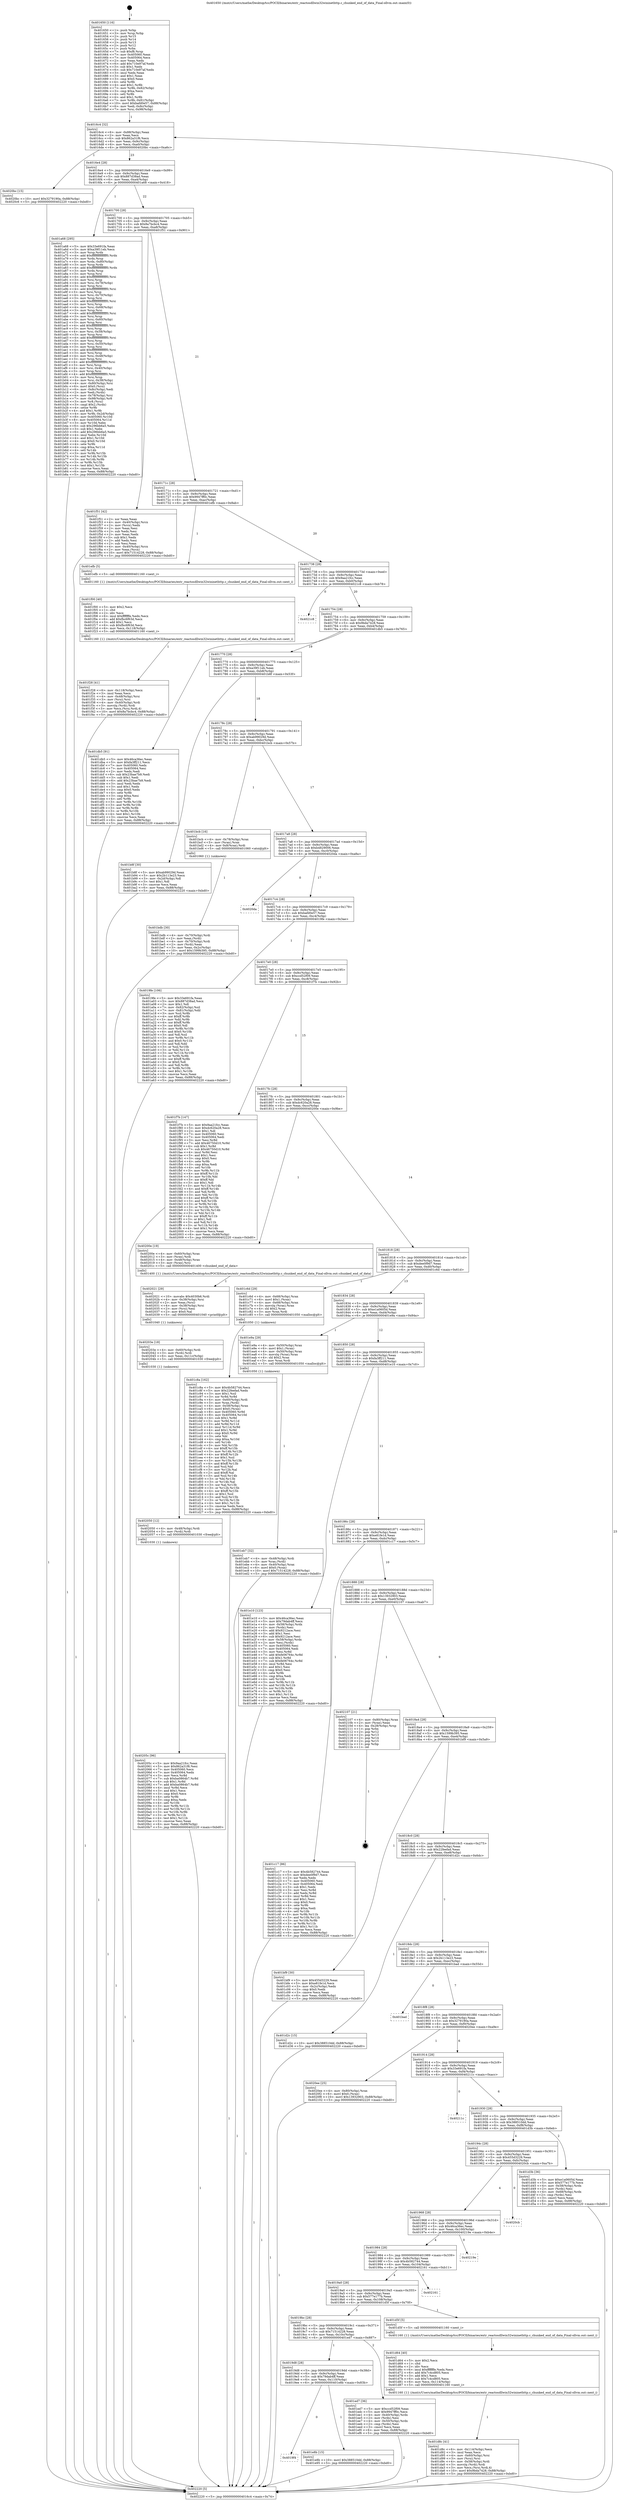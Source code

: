 digraph "0x401650" {
  label = "0x401650 (/mnt/c/Users/mathe/Desktop/tcc/POCII/binaries/extr_reactosdllwin32wininethttp.c_chunked_end_of_data_Final-ollvm.out::main(0))"
  labelloc = "t"
  node[shape=record]

  Entry [label="",width=0.3,height=0.3,shape=circle,fillcolor=black,style=filled]
  "0x4016c4" [label="{
     0x4016c4 [32]\l
     | [instrs]\l
     &nbsp;&nbsp;0x4016c4 \<+6\>: mov -0x88(%rbp),%eax\l
     &nbsp;&nbsp;0x4016ca \<+2\>: mov %eax,%ecx\l
     &nbsp;&nbsp;0x4016cc \<+6\>: sub $0x862a31f6,%ecx\l
     &nbsp;&nbsp;0x4016d2 \<+6\>: mov %eax,-0x9c(%rbp)\l
     &nbsp;&nbsp;0x4016d8 \<+6\>: mov %ecx,-0xa0(%rbp)\l
     &nbsp;&nbsp;0x4016de \<+6\>: je 00000000004020bc \<main+0xa6c\>\l
  }"]
  "0x4020bc" [label="{
     0x4020bc [15]\l
     | [instrs]\l
     &nbsp;&nbsp;0x4020bc \<+10\>: movl $0x3279190a,-0x88(%rbp)\l
     &nbsp;&nbsp;0x4020c6 \<+5\>: jmp 0000000000402220 \<main+0xbd0\>\l
  }"]
  "0x4016e4" [label="{
     0x4016e4 [28]\l
     | [instrs]\l
     &nbsp;&nbsp;0x4016e4 \<+5\>: jmp 00000000004016e9 \<main+0x99\>\l
     &nbsp;&nbsp;0x4016e9 \<+6\>: mov -0x9c(%rbp),%eax\l
     &nbsp;&nbsp;0x4016ef \<+5\>: sub $0x887d38ad,%eax\l
     &nbsp;&nbsp;0x4016f4 \<+6\>: mov %eax,-0xa4(%rbp)\l
     &nbsp;&nbsp;0x4016fa \<+6\>: je 0000000000401a68 \<main+0x418\>\l
  }"]
  Exit [label="",width=0.3,height=0.3,shape=circle,fillcolor=black,style=filled,peripheries=2]
  "0x401a68" [label="{
     0x401a68 [295]\l
     | [instrs]\l
     &nbsp;&nbsp;0x401a68 \<+5\>: mov $0x33e691fa,%eax\l
     &nbsp;&nbsp;0x401a6d \<+5\>: mov $0xa39f11eb,%ecx\l
     &nbsp;&nbsp;0x401a72 \<+3\>: mov %rsp,%rdx\l
     &nbsp;&nbsp;0x401a75 \<+4\>: add $0xfffffffffffffff0,%rdx\l
     &nbsp;&nbsp;0x401a79 \<+3\>: mov %rdx,%rsp\l
     &nbsp;&nbsp;0x401a7c \<+4\>: mov %rdx,-0x80(%rbp)\l
     &nbsp;&nbsp;0x401a80 \<+3\>: mov %rsp,%rdx\l
     &nbsp;&nbsp;0x401a83 \<+4\>: add $0xfffffffffffffff0,%rdx\l
     &nbsp;&nbsp;0x401a87 \<+3\>: mov %rdx,%rsp\l
     &nbsp;&nbsp;0x401a8a \<+3\>: mov %rsp,%rsi\l
     &nbsp;&nbsp;0x401a8d \<+4\>: add $0xfffffffffffffff0,%rsi\l
     &nbsp;&nbsp;0x401a91 \<+3\>: mov %rsi,%rsp\l
     &nbsp;&nbsp;0x401a94 \<+4\>: mov %rsi,-0x78(%rbp)\l
     &nbsp;&nbsp;0x401a98 \<+3\>: mov %rsp,%rsi\l
     &nbsp;&nbsp;0x401a9b \<+4\>: add $0xfffffffffffffff0,%rsi\l
     &nbsp;&nbsp;0x401a9f \<+3\>: mov %rsi,%rsp\l
     &nbsp;&nbsp;0x401aa2 \<+4\>: mov %rsi,-0x70(%rbp)\l
     &nbsp;&nbsp;0x401aa6 \<+3\>: mov %rsp,%rsi\l
     &nbsp;&nbsp;0x401aa9 \<+4\>: add $0xfffffffffffffff0,%rsi\l
     &nbsp;&nbsp;0x401aad \<+3\>: mov %rsi,%rsp\l
     &nbsp;&nbsp;0x401ab0 \<+4\>: mov %rsi,-0x68(%rbp)\l
     &nbsp;&nbsp;0x401ab4 \<+3\>: mov %rsp,%rsi\l
     &nbsp;&nbsp;0x401ab7 \<+4\>: add $0xfffffffffffffff0,%rsi\l
     &nbsp;&nbsp;0x401abb \<+3\>: mov %rsi,%rsp\l
     &nbsp;&nbsp;0x401abe \<+4\>: mov %rsi,-0x60(%rbp)\l
     &nbsp;&nbsp;0x401ac2 \<+3\>: mov %rsp,%rsi\l
     &nbsp;&nbsp;0x401ac5 \<+4\>: add $0xfffffffffffffff0,%rsi\l
     &nbsp;&nbsp;0x401ac9 \<+3\>: mov %rsi,%rsp\l
     &nbsp;&nbsp;0x401acc \<+4\>: mov %rsi,-0x58(%rbp)\l
     &nbsp;&nbsp;0x401ad0 \<+3\>: mov %rsp,%rsi\l
     &nbsp;&nbsp;0x401ad3 \<+4\>: add $0xfffffffffffffff0,%rsi\l
     &nbsp;&nbsp;0x401ad7 \<+3\>: mov %rsi,%rsp\l
     &nbsp;&nbsp;0x401ada \<+4\>: mov %rsi,-0x50(%rbp)\l
     &nbsp;&nbsp;0x401ade \<+3\>: mov %rsp,%rsi\l
     &nbsp;&nbsp;0x401ae1 \<+4\>: add $0xfffffffffffffff0,%rsi\l
     &nbsp;&nbsp;0x401ae5 \<+3\>: mov %rsi,%rsp\l
     &nbsp;&nbsp;0x401ae8 \<+4\>: mov %rsi,-0x48(%rbp)\l
     &nbsp;&nbsp;0x401aec \<+3\>: mov %rsp,%rsi\l
     &nbsp;&nbsp;0x401aef \<+4\>: add $0xfffffffffffffff0,%rsi\l
     &nbsp;&nbsp;0x401af3 \<+3\>: mov %rsi,%rsp\l
     &nbsp;&nbsp;0x401af6 \<+4\>: mov %rsi,-0x40(%rbp)\l
     &nbsp;&nbsp;0x401afa \<+3\>: mov %rsp,%rsi\l
     &nbsp;&nbsp;0x401afd \<+4\>: add $0xfffffffffffffff0,%rsi\l
     &nbsp;&nbsp;0x401b01 \<+3\>: mov %rsi,%rsp\l
     &nbsp;&nbsp;0x401b04 \<+4\>: mov %rsi,-0x38(%rbp)\l
     &nbsp;&nbsp;0x401b08 \<+4\>: mov -0x80(%rbp),%rsi\l
     &nbsp;&nbsp;0x401b0c \<+6\>: movl $0x0,(%rsi)\l
     &nbsp;&nbsp;0x401b12 \<+6\>: mov -0x8c(%rbp),%edi\l
     &nbsp;&nbsp;0x401b18 \<+2\>: mov %edi,(%rdx)\l
     &nbsp;&nbsp;0x401b1a \<+4\>: mov -0x78(%rbp),%rsi\l
     &nbsp;&nbsp;0x401b1e \<+7\>: mov -0x98(%rbp),%r8\l
     &nbsp;&nbsp;0x401b25 \<+3\>: mov %r8,(%rsi)\l
     &nbsp;&nbsp;0x401b28 \<+3\>: cmpl $0x2,(%rdx)\l
     &nbsp;&nbsp;0x401b2b \<+4\>: setne %r9b\l
     &nbsp;&nbsp;0x401b2f \<+4\>: and $0x1,%r9b\l
     &nbsp;&nbsp;0x401b33 \<+4\>: mov %r9b,-0x2d(%rbp)\l
     &nbsp;&nbsp;0x401b37 \<+8\>: mov 0x405060,%r10d\l
     &nbsp;&nbsp;0x401b3f \<+8\>: mov 0x405064,%r11d\l
     &nbsp;&nbsp;0x401b47 \<+3\>: mov %r10d,%ebx\l
     &nbsp;&nbsp;0x401b4a \<+6\>: sub $0x296bb6a5,%ebx\l
     &nbsp;&nbsp;0x401b50 \<+3\>: sub $0x1,%ebx\l
     &nbsp;&nbsp;0x401b53 \<+6\>: add $0x296bb6a5,%ebx\l
     &nbsp;&nbsp;0x401b59 \<+4\>: imul %ebx,%r10d\l
     &nbsp;&nbsp;0x401b5d \<+4\>: and $0x1,%r10d\l
     &nbsp;&nbsp;0x401b61 \<+4\>: cmp $0x0,%r10d\l
     &nbsp;&nbsp;0x401b65 \<+4\>: sete %r9b\l
     &nbsp;&nbsp;0x401b69 \<+4\>: cmp $0xa,%r11d\l
     &nbsp;&nbsp;0x401b6d \<+4\>: setl %r14b\l
     &nbsp;&nbsp;0x401b71 \<+3\>: mov %r9b,%r15b\l
     &nbsp;&nbsp;0x401b74 \<+3\>: and %r14b,%r15b\l
     &nbsp;&nbsp;0x401b77 \<+3\>: xor %r14b,%r9b\l
     &nbsp;&nbsp;0x401b7a \<+3\>: or %r9b,%r15b\l
     &nbsp;&nbsp;0x401b7d \<+4\>: test $0x1,%r15b\l
     &nbsp;&nbsp;0x401b81 \<+3\>: cmovne %ecx,%eax\l
     &nbsp;&nbsp;0x401b84 \<+6\>: mov %eax,-0x88(%rbp)\l
     &nbsp;&nbsp;0x401b8a \<+5\>: jmp 0000000000402220 \<main+0xbd0\>\l
  }"]
  "0x401700" [label="{
     0x401700 [28]\l
     | [instrs]\l
     &nbsp;&nbsp;0x401700 \<+5\>: jmp 0000000000401705 \<main+0xb5\>\l
     &nbsp;&nbsp;0x401705 \<+6\>: mov -0x9c(%rbp),%eax\l
     &nbsp;&nbsp;0x40170b \<+5\>: sub $0x8a7bcbc4,%eax\l
     &nbsp;&nbsp;0x401710 \<+6\>: mov %eax,-0xa8(%rbp)\l
     &nbsp;&nbsp;0x401716 \<+6\>: je 0000000000401f51 \<main+0x901\>\l
  }"]
  "0x40205c" [label="{
     0x40205c [96]\l
     | [instrs]\l
     &nbsp;&nbsp;0x40205c \<+5\>: mov $0x9aa21fcc,%eax\l
     &nbsp;&nbsp;0x402061 \<+5\>: mov $0x862a31f6,%esi\l
     &nbsp;&nbsp;0x402066 \<+7\>: mov 0x405060,%ecx\l
     &nbsp;&nbsp;0x40206d \<+7\>: mov 0x405064,%edx\l
     &nbsp;&nbsp;0x402074 \<+3\>: mov %ecx,%r8d\l
     &nbsp;&nbsp;0x402077 \<+7\>: sub $0xba0864b7,%r8d\l
     &nbsp;&nbsp;0x40207e \<+4\>: sub $0x1,%r8d\l
     &nbsp;&nbsp;0x402082 \<+7\>: add $0xba0864b7,%r8d\l
     &nbsp;&nbsp;0x402089 \<+4\>: imul %r8d,%ecx\l
     &nbsp;&nbsp;0x40208d \<+3\>: and $0x1,%ecx\l
     &nbsp;&nbsp;0x402090 \<+3\>: cmp $0x0,%ecx\l
     &nbsp;&nbsp;0x402093 \<+4\>: sete %r9b\l
     &nbsp;&nbsp;0x402097 \<+3\>: cmp $0xa,%edx\l
     &nbsp;&nbsp;0x40209a \<+4\>: setl %r10b\l
     &nbsp;&nbsp;0x40209e \<+3\>: mov %r9b,%r11b\l
     &nbsp;&nbsp;0x4020a1 \<+3\>: and %r10b,%r11b\l
     &nbsp;&nbsp;0x4020a4 \<+3\>: xor %r10b,%r9b\l
     &nbsp;&nbsp;0x4020a7 \<+3\>: or %r9b,%r11b\l
     &nbsp;&nbsp;0x4020aa \<+4\>: test $0x1,%r11b\l
     &nbsp;&nbsp;0x4020ae \<+3\>: cmovne %esi,%eax\l
     &nbsp;&nbsp;0x4020b1 \<+6\>: mov %eax,-0x88(%rbp)\l
     &nbsp;&nbsp;0x4020b7 \<+5\>: jmp 0000000000402220 \<main+0xbd0\>\l
  }"]
  "0x401f51" [label="{
     0x401f51 [42]\l
     | [instrs]\l
     &nbsp;&nbsp;0x401f51 \<+2\>: xor %eax,%eax\l
     &nbsp;&nbsp;0x401f53 \<+4\>: mov -0x40(%rbp),%rcx\l
     &nbsp;&nbsp;0x401f57 \<+2\>: mov (%rcx),%edx\l
     &nbsp;&nbsp;0x401f59 \<+2\>: mov %eax,%esi\l
     &nbsp;&nbsp;0x401f5b \<+2\>: sub %edx,%esi\l
     &nbsp;&nbsp;0x401f5d \<+2\>: mov %eax,%edx\l
     &nbsp;&nbsp;0x401f5f \<+3\>: sub $0x1,%edx\l
     &nbsp;&nbsp;0x401f62 \<+2\>: add %edx,%esi\l
     &nbsp;&nbsp;0x401f64 \<+2\>: sub %esi,%eax\l
     &nbsp;&nbsp;0x401f66 \<+4\>: mov -0x40(%rbp),%rcx\l
     &nbsp;&nbsp;0x401f6a \<+2\>: mov %eax,(%rcx)\l
     &nbsp;&nbsp;0x401f6c \<+10\>: movl $0x71514228,-0x88(%rbp)\l
     &nbsp;&nbsp;0x401f76 \<+5\>: jmp 0000000000402220 \<main+0xbd0\>\l
  }"]
  "0x40171c" [label="{
     0x40171c [28]\l
     | [instrs]\l
     &nbsp;&nbsp;0x40171c \<+5\>: jmp 0000000000401721 \<main+0xd1\>\l
     &nbsp;&nbsp;0x401721 \<+6\>: mov -0x9c(%rbp),%eax\l
     &nbsp;&nbsp;0x401727 \<+5\>: sub $0x9947ff0c,%eax\l
     &nbsp;&nbsp;0x40172c \<+6\>: mov %eax,-0xac(%rbp)\l
     &nbsp;&nbsp;0x401732 \<+6\>: je 0000000000401efb \<main+0x8ab\>\l
  }"]
  "0x402050" [label="{
     0x402050 [12]\l
     | [instrs]\l
     &nbsp;&nbsp;0x402050 \<+4\>: mov -0x48(%rbp),%rdi\l
     &nbsp;&nbsp;0x402054 \<+3\>: mov (%rdi),%rdi\l
     &nbsp;&nbsp;0x402057 \<+5\>: call 0000000000401030 \<free@plt\>\l
     | [calls]\l
     &nbsp;&nbsp;0x401030 \{1\} (unknown)\l
  }"]
  "0x401efb" [label="{
     0x401efb [5]\l
     | [instrs]\l
     &nbsp;&nbsp;0x401efb \<+5\>: call 0000000000401160 \<next_i\>\l
     | [calls]\l
     &nbsp;&nbsp;0x401160 \{1\} (/mnt/c/Users/mathe/Desktop/tcc/POCII/binaries/extr_reactosdllwin32wininethttp.c_chunked_end_of_data_Final-ollvm.out::next_i)\l
  }"]
  "0x401738" [label="{
     0x401738 [28]\l
     | [instrs]\l
     &nbsp;&nbsp;0x401738 \<+5\>: jmp 000000000040173d \<main+0xed\>\l
     &nbsp;&nbsp;0x40173d \<+6\>: mov -0x9c(%rbp),%eax\l
     &nbsp;&nbsp;0x401743 \<+5\>: sub $0x9aa21fcc,%eax\l
     &nbsp;&nbsp;0x401748 \<+6\>: mov %eax,-0xb0(%rbp)\l
     &nbsp;&nbsp;0x40174e \<+6\>: je 00000000004021c8 \<main+0xb78\>\l
  }"]
  "0x40203e" [label="{
     0x40203e [18]\l
     | [instrs]\l
     &nbsp;&nbsp;0x40203e \<+4\>: mov -0x60(%rbp),%rdi\l
     &nbsp;&nbsp;0x402042 \<+3\>: mov (%rdi),%rdi\l
     &nbsp;&nbsp;0x402045 \<+6\>: mov %eax,-0x11c(%rbp)\l
     &nbsp;&nbsp;0x40204b \<+5\>: call 0000000000401030 \<free@plt\>\l
     | [calls]\l
     &nbsp;&nbsp;0x401030 \{1\} (unknown)\l
  }"]
  "0x4021c8" [label="{
     0x4021c8\l
  }", style=dashed]
  "0x401754" [label="{
     0x401754 [28]\l
     | [instrs]\l
     &nbsp;&nbsp;0x401754 \<+5\>: jmp 0000000000401759 \<main+0x109\>\l
     &nbsp;&nbsp;0x401759 \<+6\>: mov -0x9c(%rbp),%eax\l
     &nbsp;&nbsp;0x40175f \<+5\>: sub $0x9bda7428,%eax\l
     &nbsp;&nbsp;0x401764 \<+6\>: mov %eax,-0xb4(%rbp)\l
     &nbsp;&nbsp;0x40176a \<+6\>: je 0000000000401db5 \<main+0x765\>\l
  }"]
  "0x402021" [label="{
     0x402021 [29]\l
     | [instrs]\l
     &nbsp;&nbsp;0x402021 \<+10\>: movabs $0x4030b6,%rdi\l
     &nbsp;&nbsp;0x40202b \<+4\>: mov -0x38(%rbp),%rsi\l
     &nbsp;&nbsp;0x40202f \<+2\>: mov %eax,(%rsi)\l
     &nbsp;&nbsp;0x402031 \<+4\>: mov -0x38(%rbp),%rsi\l
     &nbsp;&nbsp;0x402035 \<+2\>: mov (%rsi),%esi\l
     &nbsp;&nbsp;0x402037 \<+2\>: mov $0x0,%al\l
     &nbsp;&nbsp;0x402039 \<+5\>: call 0000000000401040 \<printf@plt\>\l
     | [calls]\l
     &nbsp;&nbsp;0x401040 \{1\} (unknown)\l
  }"]
  "0x401db5" [label="{
     0x401db5 [91]\l
     | [instrs]\l
     &nbsp;&nbsp;0x401db5 \<+5\>: mov $0x46ca36ec,%eax\l
     &nbsp;&nbsp;0x401dba \<+5\>: mov $0xfa3ff211,%ecx\l
     &nbsp;&nbsp;0x401dbf \<+7\>: mov 0x405060,%edx\l
     &nbsp;&nbsp;0x401dc6 \<+7\>: mov 0x405064,%esi\l
     &nbsp;&nbsp;0x401dcd \<+2\>: mov %edx,%edi\l
     &nbsp;&nbsp;0x401dcf \<+6\>: sub $0x23bae7b9,%edi\l
     &nbsp;&nbsp;0x401dd5 \<+3\>: sub $0x1,%edi\l
     &nbsp;&nbsp;0x401dd8 \<+6\>: add $0x23bae7b9,%edi\l
     &nbsp;&nbsp;0x401dde \<+3\>: imul %edi,%edx\l
     &nbsp;&nbsp;0x401de1 \<+3\>: and $0x1,%edx\l
     &nbsp;&nbsp;0x401de4 \<+3\>: cmp $0x0,%edx\l
     &nbsp;&nbsp;0x401de7 \<+4\>: sete %r8b\l
     &nbsp;&nbsp;0x401deb \<+3\>: cmp $0xa,%esi\l
     &nbsp;&nbsp;0x401dee \<+4\>: setl %r9b\l
     &nbsp;&nbsp;0x401df2 \<+3\>: mov %r8b,%r10b\l
     &nbsp;&nbsp;0x401df5 \<+3\>: and %r9b,%r10b\l
     &nbsp;&nbsp;0x401df8 \<+3\>: xor %r9b,%r8b\l
     &nbsp;&nbsp;0x401dfb \<+3\>: or %r8b,%r10b\l
     &nbsp;&nbsp;0x401dfe \<+4\>: test $0x1,%r10b\l
     &nbsp;&nbsp;0x401e02 \<+3\>: cmovne %ecx,%eax\l
     &nbsp;&nbsp;0x401e05 \<+6\>: mov %eax,-0x88(%rbp)\l
     &nbsp;&nbsp;0x401e0b \<+5\>: jmp 0000000000402220 \<main+0xbd0\>\l
  }"]
  "0x401770" [label="{
     0x401770 [28]\l
     | [instrs]\l
     &nbsp;&nbsp;0x401770 \<+5\>: jmp 0000000000401775 \<main+0x125\>\l
     &nbsp;&nbsp;0x401775 \<+6\>: mov -0x9c(%rbp),%eax\l
     &nbsp;&nbsp;0x40177b \<+5\>: sub $0xa39f11eb,%eax\l
     &nbsp;&nbsp;0x401780 \<+6\>: mov %eax,-0xb8(%rbp)\l
     &nbsp;&nbsp;0x401786 \<+6\>: je 0000000000401b8f \<main+0x53f\>\l
  }"]
  "0x401f28" [label="{
     0x401f28 [41]\l
     | [instrs]\l
     &nbsp;&nbsp;0x401f28 \<+6\>: mov -0x118(%rbp),%ecx\l
     &nbsp;&nbsp;0x401f2e \<+3\>: imul %eax,%ecx\l
     &nbsp;&nbsp;0x401f31 \<+4\>: mov -0x48(%rbp),%rsi\l
     &nbsp;&nbsp;0x401f35 \<+3\>: mov (%rsi),%rsi\l
     &nbsp;&nbsp;0x401f38 \<+4\>: mov -0x40(%rbp),%rdi\l
     &nbsp;&nbsp;0x401f3c \<+3\>: movslq (%rdi),%rdi\l
     &nbsp;&nbsp;0x401f3f \<+3\>: mov %ecx,(%rsi,%rdi,4)\l
     &nbsp;&nbsp;0x401f42 \<+10\>: movl $0x8a7bcbc4,-0x88(%rbp)\l
     &nbsp;&nbsp;0x401f4c \<+5\>: jmp 0000000000402220 \<main+0xbd0\>\l
  }"]
  "0x401b8f" [label="{
     0x401b8f [30]\l
     | [instrs]\l
     &nbsp;&nbsp;0x401b8f \<+5\>: mov $0xab99029d,%eax\l
     &nbsp;&nbsp;0x401b94 \<+5\>: mov $0x2b113e23,%ecx\l
     &nbsp;&nbsp;0x401b99 \<+3\>: mov -0x2d(%rbp),%dl\l
     &nbsp;&nbsp;0x401b9c \<+3\>: test $0x1,%dl\l
     &nbsp;&nbsp;0x401b9f \<+3\>: cmovne %ecx,%eax\l
     &nbsp;&nbsp;0x401ba2 \<+6\>: mov %eax,-0x88(%rbp)\l
     &nbsp;&nbsp;0x401ba8 \<+5\>: jmp 0000000000402220 \<main+0xbd0\>\l
  }"]
  "0x40178c" [label="{
     0x40178c [28]\l
     | [instrs]\l
     &nbsp;&nbsp;0x40178c \<+5\>: jmp 0000000000401791 \<main+0x141\>\l
     &nbsp;&nbsp;0x401791 \<+6\>: mov -0x9c(%rbp),%eax\l
     &nbsp;&nbsp;0x401797 \<+5\>: sub $0xab99029d,%eax\l
     &nbsp;&nbsp;0x40179c \<+6\>: mov %eax,-0xbc(%rbp)\l
     &nbsp;&nbsp;0x4017a2 \<+6\>: je 0000000000401bcb \<main+0x57b\>\l
  }"]
  "0x401f00" [label="{
     0x401f00 [40]\l
     | [instrs]\l
     &nbsp;&nbsp;0x401f00 \<+5\>: mov $0x2,%ecx\l
     &nbsp;&nbsp;0x401f05 \<+1\>: cltd\l
     &nbsp;&nbsp;0x401f06 \<+2\>: idiv %ecx\l
     &nbsp;&nbsp;0x401f08 \<+6\>: imul $0xfffffffe,%edx,%ecx\l
     &nbsp;&nbsp;0x401f0e \<+6\>: add $0xfbc6f63d,%ecx\l
     &nbsp;&nbsp;0x401f14 \<+3\>: add $0x1,%ecx\l
     &nbsp;&nbsp;0x401f17 \<+6\>: sub $0xfbc6f63d,%ecx\l
     &nbsp;&nbsp;0x401f1d \<+6\>: mov %ecx,-0x118(%rbp)\l
     &nbsp;&nbsp;0x401f23 \<+5\>: call 0000000000401160 \<next_i\>\l
     | [calls]\l
     &nbsp;&nbsp;0x401160 \{1\} (/mnt/c/Users/mathe/Desktop/tcc/POCII/binaries/extr_reactosdllwin32wininethttp.c_chunked_end_of_data_Final-ollvm.out::next_i)\l
  }"]
  "0x401bcb" [label="{
     0x401bcb [16]\l
     | [instrs]\l
     &nbsp;&nbsp;0x401bcb \<+4\>: mov -0x78(%rbp),%rax\l
     &nbsp;&nbsp;0x401bcf \<+3\>: mov (%rax),%rax\l
     &nbsp;&nbsp;0x401bd2 \<+4\>: mov 0x8(%rax),%rdi\l
     &nbsp;&nbsp;0x401bd6 \<+5\>: call 0000000000401060 \<atoi@plt\>\l
     | [calls]\l
     &nbsp;&nbsp;0x401060 \{1\} (unknown)\l
  }"]
  "0x4017a8" [label="{
     0x4017a8 [28]\l
     | [instrs]\l
     &nbsp;&nbsp;0x4017a8 \<+5\>: jmp 00000000004017ad \<main+0x15d\>\l
     &nbsp;&nbsp;0x4017ad \<+6\>: mov -0x9c(%rbp),%eax\l
     &nbsp;&nbsp;0x4017b3 \<+5\>: sub $0xb4829006,%eax\l
     &nbsp;&nbsp;0x4017b8 \<+6\>: mov %eax,-0xc0(%rbp)\l
     &nbsp;&nbsp;0x4017be \<+6\>: je 00000000004020da \<main+0xa8a\>\l
  }"]
  "0x401eb7" [label="{
     0x401eb7 [32]\l
     | [instrs]\l
     &nbsp;&nbsp;0x401eb7 \<+4\>: mov -0x48(%rbp),%rdi\l
     &nbsp;&nbsp;0x401ebb \<+3\>: mov %rax,(%rdi)\l
     &nbsp;&nbsp;0x401ebe \<+4\>: mov -0x40(%rbp),%rax\l
     &nbsp;&nbsp;0x401ec2 \<+6\>: movl $0x0,(%rax)\l
     &nbsp;&nbsp;0x401ec8 \<+10\>: movl $0x71514228,-0x88(%rbp)\l
     &nbsp;&nbsp;0x401ed2 \<+5\>: jmp 0000000000402220 \<main+0xbd0\>\l
  }"]
  "0x4020da" [label="{
     0x4020da\l
  }", style=dashed]
  "0x4017c4" [label="{
     0x4017c4 [28]\l
     | [instrs]\l
     &nbsp;&nbsp;0x4017c4 \<+5\>: jmp 00000000004017c9 \<main+0x179\>\l
     &nbsp;&nbsp;0x4017c9 \<+6\>: mov -0x9c(%rbp),%eax\l
     &nbsp;&nbsp;0x4017cf \<+5\>: sub $0xbafd0e57,%eax\l
     &nbsp;&nbsp;0x4017d4 \<+6\>: mov %eax,-0xc4(%rbp)\l
     &nbsp;&nbsp;0x4017da \<+6\>: je 00000000004019fe \<main+0x3ae\>\l
  }"]
  "0x4019f4" [label="{
     0x4019f4\l
  }", style=dashed]
  "0x4019fe" [label="{
     0x4019fe [106]\l
     | [instrs]\l
     &nbsp;&nbsp;0x4019fe \<+5\>: mov $0x33e691fa,%eax\l
     &nbsp;&nbsp;0x401a03 \<+5\>: mov $0x887d38ad,%ecx\l
     &nbsp;&nbsp;0x401a08 \<+2\>: mov $0x1,%dl\l
     &nbsp;&nbsp;0x401a0a \<+7\>: mov -0x82(%rbp),%sil\l
     &nbsp;&nbsp;0x401a11 \<+7\>: mov -0x81(%rbp),%dil\l
     &nbsp;&nbsp;0x401a18 \<+3\>: mov %sil,%r8b\l
     &nbsp;&nbsp;0x401a1b \<+4\>: xor $0xff,%r8b\l
     &nbsp;&nbsp;0x401a1f \<+3\>: mov %dil,%r9b\l
     &nbsp;&nbsp;0x401a22 \<+4\>: xor $0xff,%r9b\l
     &nbsp;&nbsp;0x401a26 \<+3\>: xor $0x0,%dl\l
     &nbsp;&nbsp;0x401a29 \<+3\>: mov %r8b,%r10b\l
     &nbsp;&nbsp;0x401a2c \<+4\>: and $0x0,%r10b\l
     &nbsp;&nbsp;0x401a30 \<+3\>: and %dl,%sil\l
     &nbsp;&nbsp;0x401a33 \<+3\>: mov %r9b,%r11b\l
     &nbsp;&nbsp;0x401a36 \<+4\>: and $0x0,%r11b\l
     &nbsp;&nbsp;0x401a3a \<+3\>: and %dl,%dil\l
     &nbsp;&nbsp;0x401a3d \<+3\>: or %sil,%r10b\l
     &nbsp;&nbsp;0x401a40 \<+3\>: or %dil,%r11b\l
     &nbsp;&nbsp;0x401a43 \<+3\>: xor %r11b,%r10b\l
     &nbsp;&nbsp;0x401a46 \<+3\>: or %r9b,%r8b\l
     &nbsp;&nbsp;0x401a49 \<+4\>: xor $0xff,%r8b\l
     &nbsp;&nbsp;0x401a4d \<+3\>: or $0x0,%dl\l
     &nbsp;&nbsp;0x401a50 \<+3\>: and %dl,%r8b\l
     &nbsp;&nbsp;0x401a53 \<+3\>: or %r8b,%r10b\l
     &nbsp;&nbsp;0x401a56 \<+4\>: test $0x1,%r10b\l
     &nbsp;&nbsp;0x401a5a \<+3\>: cmovne %ecx,%eax\l
     &nbsp;&nbsp;0x401a5d \<+6\>: mov %eax,-0x88(%rbp)\l
     &nbsp;&nbsp;0x401a63 \<+5\>: jmp 0000000000402220 \<main+0xbd0\>\l
  }"]
  "0x4017e0" [label="{
     0x4017e0 [28]\l
     | [instrs]\l
     &nbsp;&nbsp;0x4017e0 \<+5\>: jmp 00000000004017e5 \<main+0x195\>\l
     &nbsp;&nbsp;0x4017e5 \<+6\>: mov -0x9c(%rbp),%eax\l
     &nbsp;&nbsp;0x4017eb \<+5\>: sub $0xccd52f09,%eax\l
     &nbsp;&nbsp;0x4017f0 \<+6\>: mov %eax,-0xc8(%rbp)\l
     &nbsp;&nbsp;0x4017f6 \<+6\>: je 0000000000401f7b \<main+0x92b\>\l
  }"]
  "0x402220" [label="{
     0x402220 [5]\l
     | [instrs]\l
     &nbsp;&nbsp;0x402220 \<+5\>: jmp 00000000004016c4 \<main+0x74\>\l
  }"]
  "0x401650" [label="{
     0x401650 [116]\l
     | [instrs]\l
     &nbsp;&nbsp;0x401650 \<+1\>: push %rbp\l
     &nbsp;&nbsp;0x401651 \<+3\>: mov %rsp,%rbp\l
     &nbsp;&nbsp;0x401654 \<+2\>: push %r15\l
     &nbsp;&nbsp;0x401656 \<+2\>: push %r14\l
     &nbsp;&nbsp;0x401658 \<+2\>: push %r13\l
     &nbsp;&nbsp;0x40165a \<+2\>: push %r12\l
     &nbsp;&nbsp;0x40165c \<+1\>: push %rbx\l
     &nbsp;&nbsp;0x40165d \<+7\>: sub $0xf8,%rsp\l
     &nbsp;&nbsp;0x401664 \<+7\>: mov 0x405060,%eax\l
     &nbsp;&nbsp;0x40166b \<+7\>: mov 0x405064,%ecx\l
     &nbsp;&nbsp;0x401672 \<+2\>: mov %eax,%edx\l
     &nbsp;&nbsp;0x401674 \<+6\>: add $0x710e97af,%edx\l
     &nbsp;&nbsp;0x40167a \<+3\>: sub $0x1,%edx\l
     &nbsp;&nbsp;0x40167d \<+6\>: sub $0x710e97af,%edx\l
     &nbsp;&nbsp;0x401683 \<+3\>: imul %edx,%eax\l
     &nbsp;&nbsp;0x401686 \<+3\>: and $0x1,%eax\l
     &nbsp;&nbsp;0x401689 \<+3\>: cmp $0x0,%eax\l
     &nbsp;&nbsp;0x40168c \<+4\>: sete %r8b\l
     &nbsp;&nbsp;0x401690 \<+4\>: and $0x1,%r8b\l
     &nbsp;&nbsp;0x401694 \<+7\>: mov %r8b,-0x82(%rbp)\l
     &nbsp;&nbsp;0x40169b \<+3\>: cmp $0xa,%ecx\l
     &nbsp;&nbsp;0x40169e \<+4\>: setl %r8b\l
     &nbsp;&nbsp;0x4016a2 \<+4\>: and $0x1,%r8b\l
     &nbsp;&nbsp;0x4016a6 \<+7\>: mov %r8b,-0x81(%rbp)\l
     &nbsp;&nbsp;0x4016ad \<+10\>: movl $0xbafd0e57,-0x88(%rbp)\l
     &nbsp;&nbsp;0x4016b7 \<+6\>: mov %edi,-0x8c(%rbp)\l
     &nbsp;&nbsp;0x4016bd \<+7\>: mov %rsi,-0x98(%rbp)\l
  }"]
  "0x401e8b" [label="{
     0x401e8b [15]\l
     | [instrs]\l
     &nbsp;&nbsp;0x401e8b \<+10\>: movl $0x388510dd,-0x88(%rbp)\l
     &nbsp;&nbsp;0x401e95 \<+5\>: jmp 0000000000402220 \<main+0xbd0\>\l
  }"]
  "0x401bdb" [label="{
     0x401bdb [30]\l
     | [instrs]\l
     &nbsp;&nbsp;0x401bdb \<+4\>: mov -0x70(%rbp),%rdi\l
     &nbsp;&nbsp;0x401bdf \<+2\>: mov %eax,(%rdi)\l
     &nbsp;&nbsp;0x401be1 \<+4\>: mov -0x70(%rbp),%rdi\l
     &nbsp;&nbsp;0x401be5 \<+2\>: mov (%rdi),%eax\l
     &nbsp;&nbsp;0x401be7 \<+3\>: mov %eax,-0x2c(%rbp)\l
     &nbsp;&nbsp;0x401bea \<+10\>: movl $0x1599b395,-0x88(%rbp)\l
     &nbsp;&nbsp;0x401bf4 \<+5\>: jmp 0000000000402220 \<main+0xbd0\>\l
  }"]
  "0x4019d8" [label="{
     0x4019d8 [28]\l
     | [instrs]\l
     &nbsp;&nbsp;0x4019d8 \<+5\>: jmp 00000000004019dd \<main+0x38d\>\l
     &nbsp;&nbsp;0x4019dd \<+6\>: mov -0x9c(%rbp),%eax\l
     &nbsp;&nbsp;0x4019e3 \<+5\>: sub $0x79dab4ff,%eax\l
     &nbsp;&nbsp;0x4019e8 \<+6\>: mov %eax,-0x110(%rbp)\l
     &nbsp;&nbsp;0x4019ee \<+6\>: je 0000000000401e8b \<main+0x83b\>\l
  }"]
  "0x401f7b" [label="{
     0x401f7b [147]\l
     | [instrs]\l
     &nbsp;&nbsp;0x401f7b \<+5\>: mov $0x9aa21fcc,%eax\l
     &nbsp;&nbsp;0x401f80 \<+5\>: mov $0xdc620a28,%ecx\l
     &nbsp;&nbsp;0x401f85 \<+2\>: mov $0x1,%dl\l
     &nbsp;&nbsp;0x401f87 \<+7\>: mov 0x405060,%esi\l
     &nbsp;&nbsp;0x401f8e \<+7\>: mov 0x405064,%edi\l
     &nbsp;&nbsp;0x401f95 \<+3\>: mov %esi,%r8d\l
     &nbsp;&nbsp;0x401f98 \<+7\>: add $0x46750d10,%r8d\l
     &nbsp;&nbsp;0x401f9f \<+4\>: sub $0x1,%r8d\l
     &nbsp;&nbsp;0x401fa3 \<+7\>: sub $0x46750d10,%r8d\l
     &nbsp;&nbsp;0x401faa \<+4\>: imul %r8d,%esi\l
     &nbsp;&nbsp;0x401fae \<+3\>: and $0x1,%esi\l
     &nbsp;&nbsp;0x401fb1 \<+3\>: cmp $0x0,%esi\l
     &nbsp;&nbsp;0x401fb4 \<+4\>: sete %r9b\l
     &nbsp;&nbsp;0x401fb8 \<+3\>: cmp $0xa,%edi\l
     &nbsp;&nbsp;0x401fbb \<+4\>: setl %r10b\l
     &nbsp;&nbsp;0x401fbf \<+3\>: mov %r9b,%r11b\l
     &nbsp;&nbsp;0x401fc2 \<+4\>: xor $0xff,%r11b\l
     &nbsp;&nbsp;0x401fc6 \<+3\>: mov %r10b,%bl\l
     &nbsp;&nbsp;0x401fc9 \<+3\>: xor $0xff,%bl\l
     &nbsp;&nbsp;0x401fcc \<+3\>: xor $0x1,%dl\l
     &nbsp;&nbsp;0x401fcf \<+3\>: mov %r11b,%r14b\l
     &nbsp;&nbsp;0x401fd2 \<+4\>: and $0xff,%r14b\l
     &nbsp;&nbsp;0x401fd6 \<+3\>: and %dl,%r9b\l
     &nbsp;&nbsp;0x401fd9 \<+3\>: mov %bl,%r15b\l
     &nbsp;&nbsp;0x401fdc \<+4\>: and $0xff,%r15b\l
     &nbsp;&nbsp;0x401fe0 \<+3\>: and %dl,%r10b\l
     &nbsp;&nbsp;0x401fe3 \<+3\>: or %r9b,%r14b\l
     &nbsp;&nbsp;0x401fe6 \<+3\>: or %r10b,%r15b\l
     &nbsp;&nbsp;0x401fe9 \<+3\>: xor %r15b,%r14b\l
     &nbsp;&nbsp;0x401fec \<+3\>: or %bl,%r11b\l
     &nbsp;&nbsp;0x401fef \<+4\>: xor $0xff,%r11b\l
     &nbsp;&nbsp;0x401ff3 \<+3\>: or $0x1,%dl\l
     &nbsp;&nbsp;0x401ff6 \<+3\>: and %dl,%r11b\l
     &nbsp;&nbsp;0x401ff9 \<+3\>: or %r11b,%r14b\l
     &nbsp;&nbsp;0x401ffc \<+4\>: test $0x1,%r14b\l
     &nbsp;&nbsp;0x402000 \<+3\>: cmovne %ecx,%eax\l
     &nbsp;&nbsp;0x402003 \<+6\>: mov %eax,-0x88(%rbp)\l
     &nbsp;&nbsp;0x402009 \<+5\>: jmp 0000000000402220 \<main+0xbd0\>\l
  }"]
  "0x4017fc" [label="{
     0x4017fc [28]\l
     | [instrs]\l
     &nbsp;&nbsp;0x4017fc \<+5\>: jmp 0000000000401801 \<main+0x1b1\>\l
     &nbsp;&nbsp;0x401801 \<+6\>: mov -0x9c(%rbp),%eax\l
     &nbsp;&nbsp;0x401807 \<+5\>: sub $0xdc620a28,%eax\l
     &nbsp;&nbsp;0x40180c \<+6\>: mov %eax,-0xcc(%rbp)\l
     &nbsp;&nbsp;0x401812 \<+6\>: je 000000000040200e \<main+0x9be\>\l
  }"]
  "0x401ed7" [label="{
     0x401ed7 [36]\l
     | [instrs]\l
     &nbsp;&nbsp;0x401ed7 \<+5\>: mov $0xccd52f09,%eax\l
     &nbsp;&nbsp;0x401edc \<+5\>: mov $0x9947ff0c,%ecx\l
     &nbsp;&nbsp;0x401ee1 \<+4\>: mov -0x40(%rbp),%rdx\l
     &nbsp;&nbsp;0x401ee5 \<+2\>: mov (%rdx),%esi\l
     &nbsp;&nbsp;0x401ee7 \<+4\>: mov -0x50(%rbp),%rdx\l
     &nbsp;&nbsp;0x401eeb \<+2\>: cmp (%rdx),%esi\l
     &nbsp;&nbsp;0x401eed \<+3\>: cmovl %ecx,%eax\l
     &nbsp;&nbsp;0x401ef0 \<+6\>: mov %eax,-0x88(%rbp)\l
     &nbsp;&nbsp;0x401ef6 \<+5\>: jmp 0000000000402220 \<main+0xbd0\>\l
  }"]
  "0x40200e" [label="{
     0x40200e [19]\l
     | [instrs]\l
     &nbsp;&nbsp;0x40200e \<+4\>: mov -0x60(%rbp),%rax\l
     &nbsp;&nbsp;0x402012 \<+3\>: mov (%rax),%rdi\l
     &nbsp;&nbsp;0x402015 \<+4\>: mov -0x48(%rbp),%rax\l
     &nbsp;&nbsp;0x402019 \<+3\>: mov (%rax),%rsi\l
     &nbsp;&nbsp;0x40201c \<+5\>: call 0000000000401400 \<chunked_end_of_data\>\l
     | [calls]\l
     &nbsp;&nbsp;0x401400 \{1\} (/mnt/c/Users/mathe/Desktop/tcc/POCII/binaries/extr_reactosdllwin32wininethttp.c_chunked_end_of_data_Final-ollvm.out::chunked_end_of_data)\l
  }"]
  "0x401818" [label="{
     0x401818 [28]\l
     | [instrs]\l
     &nbsp;&nbsp;0x401818 \<+5\>: jmp 000000000040181d \<main+0x1cd\>\l
     &nbsp;&nbsp;0x40181d \<+6\>: mov -0x9c(%rbp),%eax\l
     &nbsp;&nbsp;0x401823 \<+5\>: sub $0xdee0f9d7,%eax\l
     &nbsp;&nbsp;0x401828 \<+6\>: mov %eax,-0xd0(%rbp)\l
     &nbsp;&nbsp;0x40182e \<+6\>: je 0000000000401c6d \<main+0x61d\>\l
  }"]
  "0x401d8c" [label="{
     0x401d8c [41]\l
     | [instrs]\l
     &nbsp;&nbsp;0x401d8c \<+6\>: mov -0x114(%rbp),%ecx\l
     &nbsp;&nbsp;0x401d92 \<+3\>: imul %eax,%ecx\l
     &nbsp;&nbsp;0x401d95 \<+4\>: mov -0x60(%rbp),%rsi\l
     &nbsp;&nbsp;0x401d99 \<+3\>: mov (%rsi),%rsi\l
     &nbsp;&nbsp;0x401d9c \<+4\>: mov -0x58(%rbp),%rdi\l
     &nbsp;&nbsp;0x401da0 \<+3\>: movslq (%rdi),%rdi\l
     &nbsp;&nbsp;0x401da3 \<+3\>: mov %ecx,(%rsi,%rdi,4)\l
     &nbsp;&nbsp;0x401da6 \<+10\>: movl $0x9bda7428,-0x88(%rbp)\l
     &nbsp;&nbsp;0x401db0 \<+5\>: jmp 0000000000402220 \<main+0xbd0\>\l
  }"]
  "0x401c6d" [label="{
     0x401c6d [29]\l
     | [instrs]\l
     &nbsp;&nbsp;0x401c6d \<+4\>: mov -0x68(%rbp),%rax\l
     &nbsp;&nbsp;0x401c71 \<+6\>: movl $0x1,(%rax)\l
     &nbsp;&nbsp;0x401c77 \<+4\>: mov -0x68(%rbp),%rax\l
     &nbsp;&nbsp;0x401c7b \<+3\>: movslq (%rax),%rax\l
     &nbsp;&nbsp;0x401c7e \<+4\>: shl $0x2,%rax\l
     &nbsp;&nbsp;0x401c82 \<+3\>: mov %rax,%rdi\l
     &nbsp;&nbsp;0x401c85 \<+5\>: call 0000000000401050 \<malloc@plt\>\l
     | [calls]\l
     &nbsp;&nbsp;0x401050 \{1\} (unknown)\l
  }"]
  "0x401834" [label="{
     0x401834 [28]\l
     | [instrs]\l
     &nbsp;&nbsp;0x401834 \<+5\>: jmp 0000000000401839 \<main+0x1e9\>\l
     &nbsp;&nbsp;0x401839 \<+6\>: mov -0x9c(%rbp),%eax\l
     &nbsp;&nbsp;0x40183f \<+5\>: sub $0xe1a0605d,%eax\l
     &nbsp;&nbsp;0x401844 \<+6\>: mov %eax,-0xd4(%rbp)\l
     &nbsp;&nbsp;0x40184a \<+6\>: je 0000000000401e9a \<main+0x84a\>\l
  }"]
  "0x401d64" [label="{
     0x401d64 [40]\l
     | [instrs]\l
     &nbsp;&nbsp;0x401d64 \<+5\>: mov $0x2,%ecx\l
     &nbsp;&nbsp;0x401d69 \<+1\>: cltd\l
     &nbsp;&nbsp;0x401d6a \<+2\>: idiv %ecx\l
     &nbsp;&nbsp;0x401d6c \<+6\>: imul $0xfffffffe,%edx,%ecx\l
     &nbsp;&nbsp;0x401d72 \<+6\>: add $0x7c4cd805,%ecx\l
     &nbsp;&nbsp;0x401d78 \<+3\>: add $0x1,%ecx\l
     &nbsp;&nbsp;0x401d7b \<+6\>: sub $0x7c4cd805,%ecx\l
     &nbsp;&nbsp;0x401d81 \<+6\>: mov %ecx,-0x114(%rbp)\l
     &nbsp;&nbsp;0x401d87 \<+5\>: call 0000000000401160 \<next_i\>\l
     | [calls]\l
     &nbsp;&nbsp;0x401160 \{1\} (/mnt/c/Users/mathe/Desktop/tcc/POCII/binaries/extr_reactosdllwin32wininethttp.c_chunked_end_of_data_Final-ollvm.out::next_i)\l
  }"]
  "0x401e9a" [label="{
     0x401e9a [29]\l
     | [instrs]\l
     &nbsp;&nbsp;0x401e9a \<+4\>: mov -0x50(%rbp),%rax\l
     &nbsp;&nbsp;0x401e9e \<+6\>: movl $0x1,(%rax)\l
     &nbsp;&nbsp;0x401ea4 \<+4\>: mov -0x50(%rbp),%rax\l
     &nbsp;&nbsp;0x401ea8 \<+3\>: movslq (%rax),%rax\l
     &nbsp;&nbsp;0x401eab \<+4\>: shl $0x2,%rax\l
     &nbsp;&nbsp;0x401eaf \<+3\>: mov %rax,%rdi\l
     &nbsp;&nbsp;0x401eb2 \<+5\>: call 0000000000401050 \<malloc@plt\>\l
     | [calls]\l
     &nbsp;&nbsp;0x401050 \{1\} (unknown)\l
  }"]
  "0x401850" [label="{
     0x401850 [28]\l
     | [instrs]\l
     &nbsp;&nbsp;0x401850 \<+5\>: jmp 0000000000401855 \<main+0x205\>\l
     &nbsp;&nbsp;0x401855 \<+6\>: mov -0x9c(%rbp),%eax\l
     &nbsp;&nbsp;0x40185b \<+5\>: sub $0xfa3ff211,%eax\l
     &nbsp;&nbsp;0x401860 \<+6\>: mov %eax,-0xd8(%rbp)\l
     &nbsp;&nbsp;0x401866 \<+6\>: je 0000000000401e10 \<main+0x7c0\>\l
  }"]
  "0x4019bc" [label="{
     0x4019bc [28]\l
     | [instrs]\l
     &nbsp;&nbsp;0x4019bc \<+5\>: jmp 00000000004019c1 \<main+0x371\>\l
     &nbsp;&nbsp;0x4019c1 \<+6\>: mov -0x9c(%rbp),%eax\l
     &nbsp;&nbsp;0x4019c7 \<+5\>: sub $0x71514228,%eax\l
     &nbsp;&nbsp;0x4019cc \<+6\>: mov %eax,-0x10c(%rbp)\l
     &nbsp;&nbsp;0x4019d2 \<+6\>: je 0000000000401ed7 \<main+0x887\>\l
  }"]
  "0x401e10" [label="{
     0x401e10 [123]\l
     | [instrs]\l
     &nbsp;&nbsp;0x401e10 \<+5\>: mov $0x46ca36ec,%eax\l
     &nbsp;&nbsp;0x401e15 \<+5\>: mov $0x79dab4ff,%ecx\l
     &nbsp;&nbsp;0x401e1a \<+4\>: mov -0x58(%rbp),%rdx\l
     &nbsp;&nbsp;0x401e1e \<+2\>: mov (%rdx),%esi\l
     &nbsp;&nbsp;0x401e20 \<+6\>: add $0x9212ace,%esi\l
     &nbsp;&nbsp;0x401e26 \<+3\>: add $0x1,%esi\l
     &nbsp;&nbsp;0x401e29 \<+6\>: sub $0x9212ace,%esi\l
     &nbsp;&nbsp;0x401e2f \<+4\>: mov -0x58(%rbp),%rdx\l
     &nbsp;&nbsp;0x401e33 \<+2\>: mov %esi,(%rdx)\l
     &nbsp;&nbsp;0x401e35 \<+7\>: mov 0x405060,%esi\l
     &nbsp;&nbsp;0x401e3c \<+7\>: mov 0x405064,%edi\l
     &nbsp;&nbsp;0x401e43 \<+3\>: mov %esi,%r8d\l
     &nbsp;&nbsp;0x401e46 \<+7\>: add $0xfe06764c,%r8d\l
     &nbsp;&nbsp;0x401e4d \<+4\>: sub $0x1,%r8d\l
     &nbsp;&nbsp;0x401e51 \<+7\>: sub $0xfe06764c,%r8d\l
     &nbsp;&nbsp;0x401e58 \<+4\>: imul %r8d,%esi\l
     &nbsp;&nbsp;0x401e5c \<+3\>: and $0x1,%esi\l
     &nbsp;&nbsp;0x401e5f \<+3\>: cmp $0x0,%esi\l
     &nbsp;&nbsp;0x401e62 \<+4\>: sete %r9b\l
     &nbsp;&nbsp;0x401e66 \<+3\>: cmp $0xa,%edi\l
     &nbsp;&nbsp;0x401e69 \<+4\>: setl %r10b\l
     &nbsp;&nbsp;0x401e6d \<+3\>: mov %r9b,%r11b\l
     &nbsp;&nbsp;0x401e70 \<+3\>: and %r10b,%r11b\l
     &nbsp;&nbsp;0x401e73 \<+3\>: xor %r10b,%r9b\l
     &nbsp;&nbsp;0x401e76 \<+3\>: or %r9b,%r11b\l
     &nbsp;&nbsp;0x401e79 \<+4\>: test $0x1,%r11b\l
     &nbsp;&nbsp;0x401e7d \<+3\>: cmovne %ecx,%eax\l
     &nbsp;&nbsp;0x401e80 \<+6\>: mov %eax,-0x88(%rbp)\l
     &nbsp;&nbsp;0x401e86 \<+5\>: jmp 0000000000402220 \<main+0xbd0\>\l
  }"]
  "0x40186c" [label="{
     0x40186c [28]\l
     | [instrs]\l
     &nbsp;&nbsp;0x40186c \<+5\>: jmp 0000000000401871 \<main+0x221\>\l
     &nbsp;&nbsp;0x401871 \<+6\>: mov -0x9c(%rbp),%eax\l
     &nbsp;&nbsp;0x401877 \<+5\>: sub $0xe81fe1d,%eax\l
     &nbsp;&nbsp;0x40187c \<+6\>: mov %eax,-0xdc(%rbp)\l
     &nbsp;&nbsp;0x401882 \<+6\>: je 0000000000401c17 \<main+0x5c7\>\l
  }"]
  "0x401d5f" [label="{
     0x401d5f [5]\l
     | [instrs]\l
     &nbsp;&nbsp;0x401d5f \<+5\>: call 0000000000401160 \<next_i\>\l
     | [calls]\l
     &nbsp;&nbsp;0x401160 \{1\} (/mnt/c/Users/mathe/Desktop/tcc/POCII/binaries/extr_reactosdllwin32wininethttp.c_chunked_end_of_data_Final-ollvm.out::next_i)\l
  }"]
  "0x401c17" [label="{
     0x401c17 [86]\l
     | [instrs]\l
     &nbsp;&nbsp;0x401c17 \<+5\>: mov $0x4b582744,%eax\l
     &nbsp;&nbsp;0x401c1c \<+5\>: mov $0xdee0f9d7,%ecx\l
     &nbsp;&nbsp;0x401c21 \<+2\>: xor %edx,%edx\l
     &nbsp;&nbsp;0x401c23 \<+7\>: mov 0x405060,%esi\l
     &nbsp;&nbsp;0x401c2a \<+7\>: mov 0x405064,%edi\l
     &nbsp;&nbsp;0x401c31 \<+3\>: sub $0x1,%edx\l
     &nbsp;&nbsp;0x401c34 \<+3\>: mov %esi,%r8d\l
     &nbsp;&nbsp;0x401c37 \<+3\>: add %edx,%r8d\l
     &nbsp;&nbsp;0x401c3a \<+4\>: imul %r8d,%esi\l
     &nbsp;&nbsp;0x401c3e \<+3\>: and $0x1,%esi\l
     &nbsp;&nbsp;0x401c41 \<+3\>: cmp $0x0,%esi\l
     &nbsp;&nbsp;0x401c44 \<+4\>: sete %r9b\l
     &nbsp;&nbsp;0x401c48 \<+3\>: cmp $0xa,%edi\l
     &nbsp;&nbsp;0x401c4b \<+4\>: setl %r10b\l
     &nbsp;&nbsp;0x401c4f \<+3\>: mov %r9b,%r11b\l
     &nbsp;&nbsp;0x401c52 \<+3\>: and %r10b,%r11b\l
     &nbsp;&nbsp;0x401c55 \<+3\>: xor %r10b,%r9b\l
     &nbsp;&nbsp;0x401c58 \<+3\>: or %r9b,%r11b\l
     &nbsp;&nbsp;0x401c5b \<+4\>: test $0x1,%r11b\l
     &nbsp;&nbsp;0x401c5f \<+3\>: cmovne %ecx,%eax\l
     &nbsp;&nbsp;0x401c62 \<+6\>: mov %eax,-0x88(%rbp)\l
     &nbsp;&nbsp;0x401c68 \<+5\>: jmp 0000000000402220 \<main+0xbd0\>\l
  }"]
  "0x401888" [label="{
     0x401888 [28]\l
     | [instrs]\l
     &nbsp;&nbsp;0x401888 \<+5\>: jmp 000000000040188d \<main+0x23d\>\l
     &nbsp;&nbsp;0x40188d \<+6\>: mov -0x9c(%rbp),%eax\l
     &nbsp;&nbsp;0x401893 \<+5\>: sub $0x13932903,%eax\l
     &nbsp;&nbsp;0x401898 \<+6\>: mov %eax,-0xe0(%rbp)\l
     &nbsp;&nbsp;0x40189e \<+6\>: je 0000000000402107 \<main+0xab7\>\l
  }"]
  "0x4019a0" [label="{
     0x4019a0 [28]\l
     | [instrs]\l
     &nbsp;&nbsp;0x4019a0 \<+5\>: jmp 00000000004019a5 \<main+0x355\>\l
     &nbsp;&nbsp;0x4019a5 \<+6\>: mov -0x9c(%rbp),%eax\l
     &nbsp;&nbsp;0x4019ab \<+5\>: sub $0x577e177b,%eax\l
     &nbsp;&nbsp;0x4019b0 \<+6\>: mov %eax,-0x108(%rbp)\l
     &nbsp;&nbsp;0x4019b6 \<+6\>: je 0000000000401d5f \<main+0x70f\>\l
  }"]
  "0x402107" [label="{
     0x402107 [21]\l
     | [instrs]\l
     &nbsp;&nbsp;0x402107 \<+4\>: mov -0x80(%rbp),%rax\l
     &nbsp;&nbsp;0x40210b \<+2\>: mov (%rax),%eax\l
     &nbsp;&nbsp;0x40210d \<+4\>: lea -0x28(%rbp),%rsp\l
     &nbsp;&nbsp;0x402111 \<+1\>: pop %rbx\l
     &nbsp;&nbsp;0x402112 \<+2\>: pop %r12\l
     &nbsp;&nbsp;0x402114 \<+2\>: pop %r13\l
     &nbsp;&nbsp;0x402116 \<+2\>: pop %r14\l
     &nbsp;&nbsp;0x402118 \<+2\>: pop %r15\l
     &nbsp;&nbsp;0x40211a \<+1\>: pop %rbp\l
     &nbsp;&nbsp;0x40211b \<+1\>: ret\l
  }"]
  "0x4018a4" [label="{
     0x4018a4 [28]\l
     | [instrs]\l
     &nbsp;&nbsp;0x4018a4 \<+5\>: jmp 00000000004018a9 \<main+0x259\>\l
     &nbsp;&nbsp;0x4018a9 \<+6\>: mov -0x9c(%rbp),%eax\l
     &nbsp;&nbsp;0x4018af \<+5\>: sub $0x1599b395,%eax\l
     &nbsp;&nbsp;0x4018b4 \<+6\>: mov %eax,-0xe4(%rbp)\l
     &nbsp;&nbsp;0x4018ba \<+6\>: je 0000000000401bf9 \<main+0x5a9\>\l
  }"]
  "0x402161" [label="{
     0x402161\l
  }", style=dashed]
  "0x401bf9" [label="{
     0x401bf9 [30]\l
     | [instrs]\l
     &nbsp;&nbsp;0x401bf9 \<+5\>: mov $0x455d3229,%eax\l
     &nbsp;&nbsp;0x401bfe \<+5\>: mov $0xe81fe1d,%ecx\l
     &nbsp;&nbsp;0x401c03 \<+3\>: mov -0x2c(%rbp),%edx\l
     &nbsp;&nbsp;0x401c06 \<+3\>: cmp $0x0,%edx\l
     &nbsp;&nbsp;0x401c09 \<+3\>: cmove %ecx,%eax\l
     &nbsp;&nbsp;0x401c0c \<+6\>: mov %eax,-0x88(%rbp)\l
     &nbsp;&nbsp;0x401c12 \<+5\>: jmp 0000000000402220 \<main+0xbd0\>\l
  }"]
  "0x4018c0" [label="{
     0x4018c0 [28]\l
     | [instrs]\l
     &nbsp;&nbsp;0x4018c0 \<+5\>: jmp 00000000004018c5 \<main+0x275\>\l
     &nbsp;&nbsp;0x4018c5 \<+6\>: mov -0x9c(%rbp),%eax\l
     &nbsp;&nbsp;0x4018cb \<+5\>: sub $0x22feefad,%eax\l
     &nbsp;&nbsp;0x4018d0 \<+6\>: mov %eax,-0xe8(%rbp)\l
     &nbsp;&nbsp;0x4018d6 \<+6\>: je 0000000000401d2c \<main+0x6dc\>\l
  }"]
  "0x401c8a" [label="{
     0x401c8a [162]\l
     | [instrs]\l
     &nbsp;&nbsp;0x401c8a \<+5\>: mov $0x4b582744,%ecx\l
     &nbsp;&nbsp;0x401c8f \<+5\>: mov $0x22feefad,%edx\l
     &nbsp;&nbsp;0x401c94 \<+3\>: mov $0x1,%sil\l
     &nbsp;&nbsp;0x401c97 \<+3\>: xor %r8d,%r8d\l
     &nbsp;&nbsp;0x401c9a \<+4\>: mov -0x60(%rbp),%rdi\l
     &nbsp;&nbsp;0x401c9e \<+3\>: mov %rax,(%rdi)\l
     &nbsp;&nbsp;0x401ca1 \<+4\>: mov -0x58(%rbp),%rax\l
     &nbsp;&nbsp;0x401ca5 \<+6\>: movl $0x0,(%rax)\l
     &nbsp;&nbsp;0x401cab \<+8\>: mov 0x405060,%r9d\l
     &nbsp;&nbsp;0x401cb3 \<+8\>: mov 0x405064,%r10d\l
     &nbsp;&nbsp;0x401cbb \<+4\>: sub $0x1,%r8d\l
     &nbsp;&nbsp;0x401cbf \<+3\>: mov %r9d,%r11d\l
     &nbsp;&nbsp;0x401cc2 \<+3\>: add %r8d,%r11d\l
     &nbsp;&nbsp;0x401cc5 \<+4\>: imul %r11d,%r9d\l
     &nbsp;&nbsp;0x401cc9 \<+4\>: and $0x1,%r9d\l
     &nbsp;&nbsp;0x401ccd \<+4\>: cmp $0x0,%r9d\l
     &nbsp;&nbsp;0x401cd1 \<+3\>: sete %bl\l
     &nbsp;&nbsp;0x401cd4 \<+4\>: cmp $0xa,%r10d\l
     &nbsp;&nbsp;0x401cd8 \<+4\>: setl %r14b\l
     &nbsp;&nbsp;0x401cdc \<+3\>: mov %bl,%r15b\l
     &nbsp;&nbsp;0x401cdf \<+4\>: xor $0xff,%r15b\l
     &nbsp;&nbsp;0x401ce3 \<+3\>: mov %r14b,%r12b\l
     &nbsp;&nbsp;0x401ce6 \<+4\>: xor $0xff,%r12b\l
     &nbsp;&nbsp;0x401cea \<+4\>: xor $0x1,%sil\l
     &nbsp;&nbsp;0x401cee \<+3\>: mov %r15b,%r13b\l
     &nbsp;&nbsp;0x401cf1 \<+4\>: and $0xff,%r13b\l
     &nbsp;&nbsp;0x401cf5 \<+3\>: and %sil,%bl\l
     &nbsp;&nbsp;0x401cf8 \<+3\>: mov %r12b,%al\l
     &nbsp;&nbsp;0x401cfb \<+2\>: and $0xff,%al\l
     &nbsp;&nbsp;0x401cfd \<+3\>: and %sil,%r14b\l
     &nbsp;&nbsp;0x401d00 \<+3\>: or %bl,%r13b\l
     &nbsp;&nbsp;0x401d03 \<+3\>: or %r14b,%al\l
     &nbsp;&nbsp;0x401d06 \<+3\>: xor %al,%r13b\l
     &nbsp;&nbsp;0x401d09 \<+3\>: or %r12b,%r15b\l
     &nbsp;&nbsp;0x401d0c \<+4\>: xor $0xff,%r15b\l
     &nbsp;&nbsp;0x401d10 \<+4\>: or $0x1,%sil\l
     &nbsp;&nbsp;0x401d14 \<+3\>: and %sil,%r15b\l
     &nbsp;&nbsp;0x401d17 \<+3\>: or %r15b,%r13b\l
     &nbsp;&nbsp;0x401d1a \<+4\>: test $0x1,%r13b\l
     &nbsp;&nbsp;0x401d1e \<+3\>: cmovne %edx,%ecx\l
     &nbsp;&nbsp;0x401d21 \<+6\>: mov %ecx,-0x88(%rbp)\l
     &nbsp;&nbsp;0x401d27 \<+5\>: jmp 0000000000402220 \<main+0xbd0\>\l
  }"]
  "0x401984" [label="{
     0x401984 [28]\l
     | [instrs]\l
     &nbsp;&nbsp;0x401984 \<+5\>: jmp 0000000000401989 \<main+0x339\>\l
     &nbsp;&nbsp;0x401989 \<+6\>: mov -0x9c(%rbp),%eax\l
     &nbsp;&nbsp;0x40198f \<+5\>: sub $0x4b582744,%eax\l
     &nbsp;&nbsp;0x401994 \<+6\>: mov %eax,-0x104(%rbp)\l
     &nbsp;&nbsp;0x40199a \<+6\>: je 0000000000402161 \<main+0xb11\>\l
  }"]
  "0x401d2c" [label="{
     0x401d2c [15]\l
     | [instrs]\l
     &nbsp;&nbsp;0x401d2c \<+10\>: movl $0x388510dd,-0x88(%rbp)\l
     &nbsp;&nbsp;0x401d36 \<+5\>: jmp 0000000000402220 \<main+0xbd0\>\l
  }"]
  "0x4018dc" [label="{
     0x4018dc [28]\l
     | [instrs]\l
     &nbsp;&nbsp;0x4018dc \<+5\>: jmp 00000000004018e1 \<main+0x291\>\l
     &nbsp;&nbsp;0x4018e1 \<+6\>: mov -0x9c(%rbp),%eax\l
     &nbsp;&nbsp;0x4018e7 \<+5\>: sub $0x2b113e23,%eax\l
     &nbsp;&nbsp;0x4018ec \<+6\>: mov %eax,-0xec(%rbp)\l
     &nbsp;&nbsp;0x4018f2 \<+6\>: je 0000000000401bad \<main+0x55d\>\l
  }"]
  "0x40219e" [label="{
     0x40219e\l
  }", style=dashed]
  "0x401bad" [label="{
     0x401bad\l
  }", style=dashed]
  "0x4018f8" [label="{
     0x4018f8 [28]\l
     | [instrs]\l
     &nbsp;&nbsp;0x4018f8 \<+5\>: jmp 00000000004018fd \<main+0x2ad\>\l
     &nbsp;&nbsp;0x4018fd \<+6\>: mov -0x9c(%rbp),%eax\l
     &nbsp;&nbsp;0x401903 \<+5\>: sub $0x3279190a,%eax\l
     &nbsp;&nbsp;0x401908 \<+6\>: mov %eax,-0xf0(%rbp)\l
     &nbsp;&nbsp;0x40190e \<+6\>: je 00000000004020ee \<main+0xa9e\>\l
  }"]
  "0x401968" [label="{
     0x401968 [28]\l
     | [instrs]\l
     &nbsp;&nbsp;0x401968 \<+5\>: jmp 000000000040196d \<main+0x31d\>\l
     &nbsp;&nbsp;0x40196d \<+6\>: mov -0x9c(%rbp),%eax\l
     &nbsp;&nbsp;0x401973 \<+5\>: sub $0x46ca36ec,%eax\l
     &nbsp;&nbsp;0x401978 \<+6\>: mov %eax,-0x100(%rbp)\l
     &nbsp;&nbsp;0x40197e \<+6\>: je 000000000040219e \<main+0xb4e\>\l
  }"]
  "0x4020ee" [label="{
     0x4020ee [25]\l
     | [instrs]\l
     &nbsp;&nbsp;0x4020ee \<+4\>: mov -0x80(%rbp),%rax\l
     &nbsp;&nbsp;0x4020f2 \<+6\>: movl $0x0,(%rax)\l
     &nbsp;&nbsp;0x4020f8 \<+10\>: movl $0x13932903,-0x88(%rbp)\l
     &nbsp;&nbsp;0x402102 \<+5\>: jmp 0000000000402220 \<main+0xbd0\>\l
  }"]
  "0x401914" [label="{
     0x401914 [28]\l
     | [instrs]\l
     &nbsp;&nbsp;0x401914 \<+5\>: jmp 0000000000401919 \<main+0x2c9\>\l
     &nbsp;&nbsp;0x401919 \<+6\>: mov -0x9c(%rbp),%eax\l
     &nbsp;&nbsp;0x40191f \<+5\>: sub $0x33e691fa,%eax\l
     &nbsp;&nbsp;0x401924 \<+6\>: mov %eax,-0xf4(%rbp)\l
     &nbsp;&nbsp;0x40192a \<+6\>: je 000000000040211c \<main+0xacc\>\l
  }"]
  "0x4020cb" [label="{
     0x4020cb\l
  }", style=dashed]
  "0x40211c" [label="{
     0x40211c\l
  }", style=dashed]
  "0x401930" [label="{
     0x401930 [28]\l
     | [instrs]\l
     &nbsp;&nbsp;0x401930 \<+5\>: jmp 0000000000401935 \<main+0x2e5\>\l
     &nbsp;&nbsp;0x401935 \<+6\>: mov -0x9c(%rbp),%eax\l
     &nbsp;&nbsp;0x40193b \<+5\>: sub $0x388510dd,%eax\l
     &nbsp;&nbsp;0x401940 \<+6\>: mov %eax,-0xf8(%rbp)\l
     &nbsp;&nbsp;0x401946 \<+6\>: je 0000000000401d3b \<main+0x6eb\>\l
  }"]
  "0x40194c" [label="{
     0x40194c [28]\l
     | [instrs]\l
     &nbsp;&nbsp;0x40194c \<+5\>: jmp 0000000000401951 \<main+0x301\>\l
     &nbsp;&nbsp;0x401951 \<+6\>: mov -0x9c(%rbp),%eax\l
     &nbsp;&nbsp;0x401957 \<+5\>: sub $0x455d3229,%eax\l
     &nbsp;&nbsp;0x40195c \<+6\>: mov %eax,-0xfc(%rbp)\l
     &nbsp;&nbsp;0x401962 \<+6\>: je 00000000004020cb \<main+0xa7b\>\l
  }"]
  "0x401d3b" [label="{
     0x401d3b [36]\l
     | [instrs]\l
     &nbsp;&nbsp;0x401d3b \<+5\>: mov $0xe1a0605d,%eax\l
     &nbsp;&nbsp;0x401d40 \<+5\>: mov $0x577e177b,%ecx\l
     &nbsp;&nbsp;0x401d45 \<+4\>: mov -0x58(%rbp),%rdx\l
     &nbsp;&nbsp;0x401d49 \<+2\>: mov (%rdx),%esi\l
     &nbsp;&nbsp;0x401d4b \<+4\>: mov -0x68(%rbp),%rdx\l
     &nbsp;&nbsp;0x401d4f \<+2\>: cmp (%rdx),%esi\l
     &nbsp;&nbsp;0x401d51 \<+3\>: cmovl %ecx,%eax\l
     &nbsp;&nbsp;0x401d54 \<+6\>: mov %eax,-0x88(%rbp)\l
     &nbsp;&nbsp;0x401d5a \<+5\>: jmp 0000000000402220 \<main+0xbd0\>\l
  }"]
  Entry -> "0x401650" [label=" 1"]
  "0x4016c4" -> "0x4020bc" [label=" 1"]
  "0x4016c4" -> "0x4016e4" [label=" 23"]
  "0x402107" -> Exit [label=" 1"]
  "0x4016e4" -> "0x401a68" [label=" 1"]
  "0x4016e4" -> "0x401700" [label=" 22"]
  "0x4020ee" -> "0x402220" [label=" 1"]
  "0x401700" -> "0x401f51" [label=" 1"]
  "0x401700" -> "0x40171c" [label=" 21"]
  "0x4020bc" -> "0x402220" [label=" 1"]
  "0x40171c" -> "0x401efb" [label=" 1"]
  "0x40171c" -> "0x401738" [label=" 20"]
  "0x40205c" -> "0x402220" [label=" 1"]
  "0x401738" -> "0x4021c8" [label=" 0"]
  "0x401738" -> "0x401754" [label=" 20"]
  "0x402050" -> "0x40205c" [label=" 1"]
  "0x401754" -> "0x401db5" [label=" 1"]
  "0x401754" -> "0x401770" [label=" 19"]
  "0x40203e" -> "0x402050" [label=" 1"]
  "0x401770" -> "0x401b8f" [label=" 1"]
  "0x401770" -> "0x40178c" [label=" 18"]
  "0x402021" -> "0x40203e" [label=" 1"]
  "0x40178c" -> "0x401bcb" [label=" 1"]
  "0x40178c" -> "0x4017a8" [label=" 17"]
  "0x40200e" -> "0x402021" [label=" 1"]
  "0x4017a8" -> "0x4020da" [label=" 0"]
  "0x4017a8" -> "0x4017c4" [label=" 17"]
  "0x401f7b" -> "0x402220" [label=" 1"]
  "0x4017c4" -> "0x4019fe" [label=" 1"]
  "0x4017c4" -> "0x4017e0" [label=" 16"]
  "0x4019fe" -> "0x402220" [label=" 1"]
  "0x401650" -> "0x4016c4" [label=" 1"]
  "0x402220" -> "0x4016c4" [label=" 23"]
  "0x401f51" -> "0x402220" [label=" 1"]
  "0x401a68" -> "0x402220" [label=" 1"]
  "0x401b8f" -> "0x402220" [label=" 1"]
  "0x401bcb" -> "0x401bdb" [label=" 1"]
  "0x401bdb" -> "0x402220" [label=" 1"]
  "0x401f28" -> "0x402220" [label=" 1"]
  "0x4017e0" -> "0x401f7b" [label=" 1"]
  "0x4017e0" -> "0x4017fc" [label=" 15"]
  "0x401efb" -> "0x401f00" [label=" 1"]
  "0x4017fc" -> "0x40200e" [label=" 1"]
  "0x4017fc" -> "0x401818" [label=" 14"]
  "0x401ed7" -> "0x402220" [label=" 2"]
  "0x401818" -> "0x401c6d" [label=" 1"]
  "0x401818" -> "0x401834" [label=" 13"]
  "0x401e9a" -> "0x401eb7" [label=" 1"]
  "0x401834" -> "0x401e9a" [label=" 1"]
  "0x401834" -> "0x401850" [label=" 12"]
  "0x401e8b" -> "0x402220" [label=" 1"]
  "0x401850" -> "0x401e10" [label=" 1"]
  "0x401850" -> "0x40186c" [label=" 11"]
  "0x4019d8" -> "0x4019f4" [label=" 0"]
  "0x40186c" -> "0x401c17" [label=" 1"]
  "0x40186c" -> "0x401888" [label=" 10"]
  "0x4019d8" -> "0x401e8b" [label=" 1"]
  "0x401888" -> "0x402107" [label=" 1"]
  "0x401888" -> "0x4018a4" [label=" 9"]
  "0x4019bc" -> "0x4019d8" [label=" 1"]
  "0x4018a4" -> "0x401bf9" [label=" 1"]
  "0x4018a4" -> "0x4018c0" [label=" 8"]
  "0x401bf9" -> "0x402220" [label=" 1"]
  "0x401c17" -> "0x402220" [label=" 1"]
  "0x401c6d" -> "0x401c8a" [label=" 1"]
  "0x401c8a" -> "0x402220" [label=" 1"]
  "0x4019bc" -> "0x401ed7" [label=" 2"]
  "0x4018c0" -> "0x401d2c" [label=" 1"]
  "0x4018c0" -> "0x4018dc" [label=" 7"]
  "0x401d2c" -> "0x402220" [label=" 1"]
  "0x401e10" -> "0x402220" [label=" 1"]
  "0x4018dc" -> "0x401bad" [label=" 0"]
  "0x4018dc" -> "0x4018f8" [label=" 7"]
  "0x401db5" -> "0x402220" [label=" 1"]
  "0x4018f8" -> "0x4020ee" [label=" 1"]
  "0x4018f8" -> "0x401914" [label=" 6"]
  "0x401d64" -> "0x401d8c" [label=" 1"]
  "0x401914" -> "0x40211c" [label=" 0"]
  "0x401914" -> "0x401930" [label=" 6"]
  "0x401d5f" -> "0x401d64" [label=" 1"]
  "0x401930" -> "0x401d3b" [label=" 2"]
  "0x401930" -> "0x40194c" [label=" 4"]
  "0x401d3b" -> "0x402220" [label=" 2"]
  "0x4019a0" -> "0x4019bc" [label=" 3"]
  "0x40194c" -> "0x4020cb" [label=" 0"]
  "0x40194c" -> "0x401968" [label=" 4"]
  "0x401d8c" -> "0x402220" [label=" 1"]
  "0x401968" -> "0x40219e" [label=" 0"]
  "0x401968" -> "0x401984" [label=" 4"]
  "0x401eb7" -> "0x402220" [label=" 1"]
  "0x401984" -> "0x402161" [label=" 0"]
  "0x401984" -> "0x4019a0" [label=" 4"]
  "0x401f00" -> "0x401f28" [label=" 1"]
  "0x4019a0" -> "0x401d5f" [label=" 1"]
}
